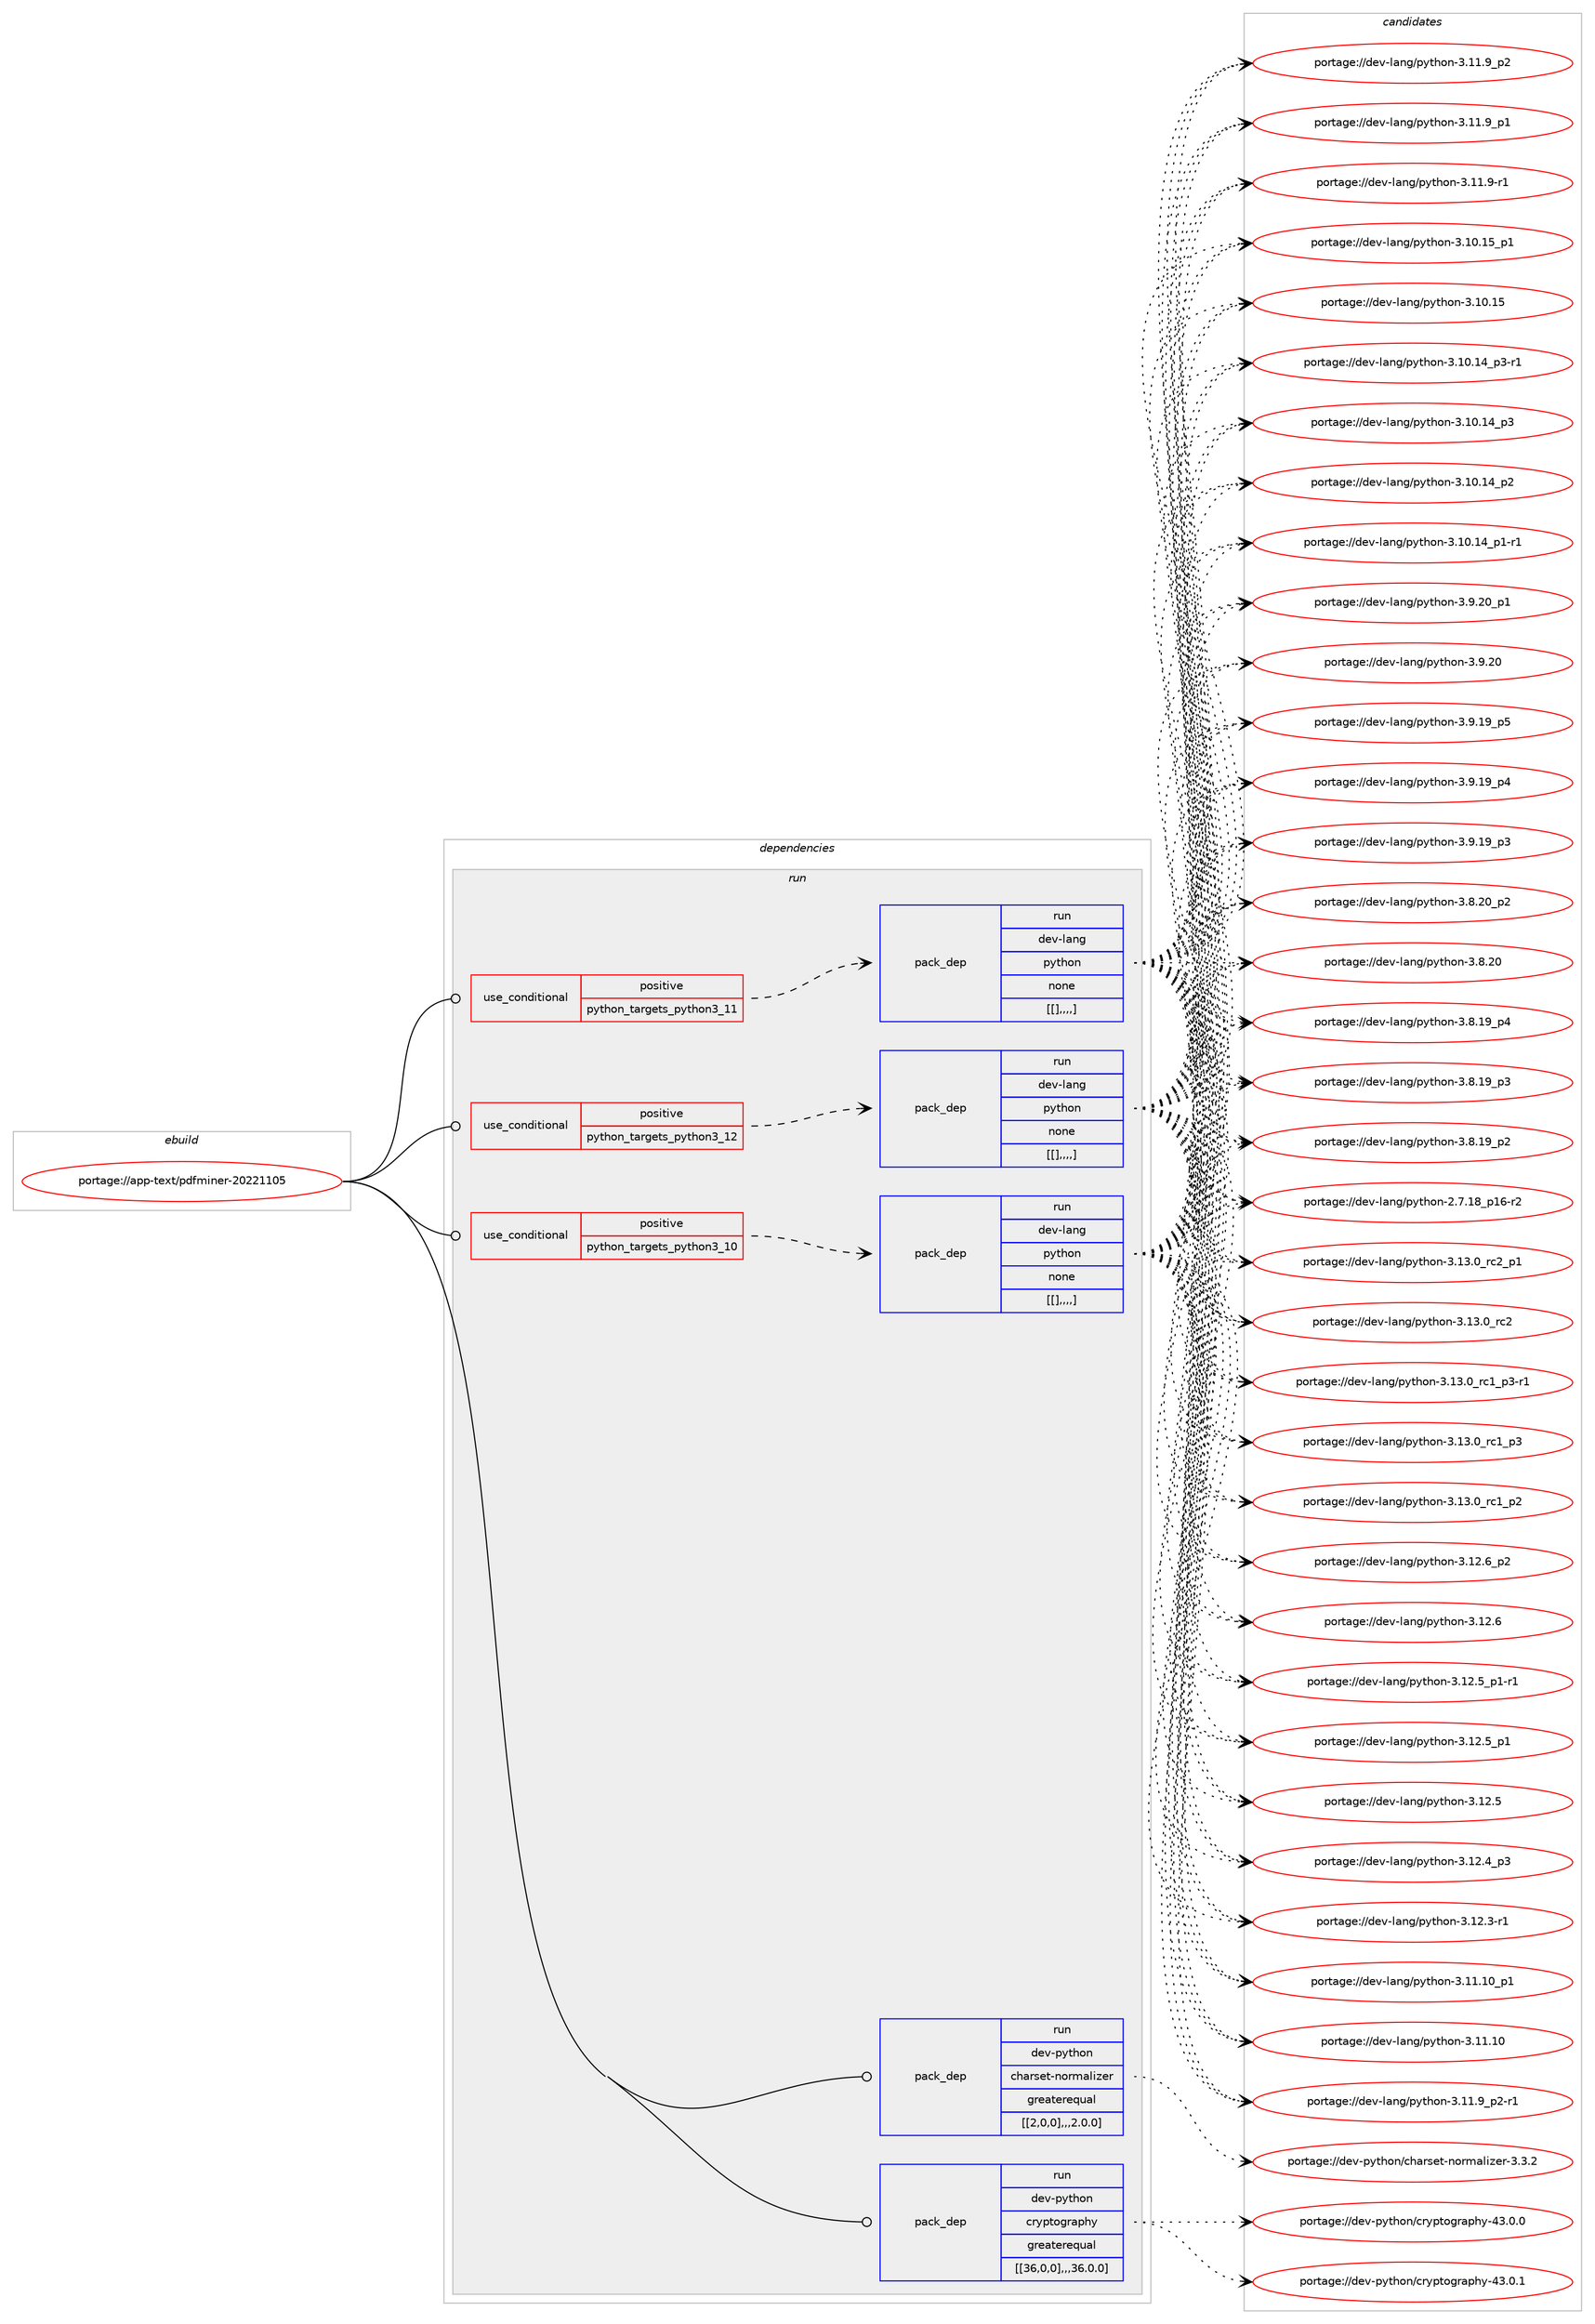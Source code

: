 digraph prolog {

# *************
# Graph options
# *************

newrank=true;
concentrate=true;
compound=true;
graph [rankdir=LR,fontname=Helvetica,fontsize=10,ranksep=1.5];#, ranksep=2.5, nodesep=0.2];
edge  [arrowhead=vee];
node  [fontname=Helvetica,fontsize=10];

# **********
# The ebuild
# **********

subgraph cluster_leftcol {
color=gray;
label=<<i>ebuild</i>>;
id [label="portage://app-text/pdfminer-20221105", color=red, width=4, href="../app-text/pdfminer-20221105.svg"];
}

# ****************
# The dependencies
# ****************

subgraph cluster_midcol {
color=gray;
label=<<i>dependencies</i>>;
subgraph cluster_compile {
fillcolor="#eeeeee";
style=filled;
label=<<i>compile</i>>;
}
subgraph cluster_compileandrun {
fillcolor="#eeeeee";
style=filled;
label=<<i>compile and run</i>>;
}
subgraph cluster_run {
fillcolor="#eeeeee";
style=filled;
label=<<i>run</i>>;
subgraph cond15660 {
dependency57146 [label=<<TABLE BORDER="0" CELLBORDER="1" CELLSPACING="0" CELLPADDING="4"><TR><TD ROWSPAN="3" CELLPADDING="10">use_conditional</TD></TR><TR><TD>positive</TD></TR><TR><TD>python_targets_python3_10</TD></TR></TABLE>>, shape=none, color=red];
subgraph pack40985 {
dependency57147 [label=<<TABLE BORDER="0" CELLBORDER="1" CELLSPACING="0" CELLPADDING="4" WIDTH="220"><TR><TD ROWSPAN="6" CELLPADDING="30">pack_dep</TD></TR><TR><TD WIDTH="110">run</TD></TR><TR><TD>dev-lang</TD></TR><TR><TD>python</TD></TR><TR><TD>none</TD></TR><TR><TD>[[],,,,]</TD></TR></TABLE>>, shape=none, color=blue];
}
dependency57146:e -> dependency57147:w [weight=20,style="dashed",arrowhead="vee"];
}
id:e -> dependency57146:w [weight=20,style="solid",arrowhead="odot"];
subgraph cond15661 {
dependency57148 [label=<<TABLE BORDER="0" CELLBORDER="1" CELLSPACING="0" CELLPADDING="4"><TR><TD ROWSPAN="3" CELLPADDING="10">use_conditional</TD></TR><TR><TD>positive</TD></TR><TR><TD>python_targets_python3_11</TD></TR></TABLE>>, shape=none, color=red];
subgraph pack40986 {
dependency57149 [label=<<TABLE BORDER="0" CELLBORDER="1" CELLSPACING="0" CELLPADDING="4" WIDTH="220"><TR><TD ROWSPAN="6" CELLPADDING="30">pack_dep</TD></TR><TR><TD WIDTH="110">run</TD></TR><TR><TD>dev-lang</TD></TR><TR><TD>python</TD></TR><TR><TD>none</TD></TR><TR><TD>[[],,,,]</TD></TR></TABLE>>, shape=none, color=blue];
}
dependency57148:e -> dependency57149:w [weight=20,style="dashed",arrowhead="vee"];
}
id:e -> dependency57148:w [weight=20,style="solid",arrowhead="odot"];
subgraph cond15662 {
dependency57150 [label=<<TABLE BORDER="0" CELLBORDER="1" CELLSPACING="0" CELLPADDING="4"><TR><TD ROWSPAN="3" CELLPADDING="10">use_conditional</TD></TR><TR><TD>positive</TD></TR><TR><TD>python_targets_python3_12</TD></TR></TABLE>>, shape=none, color=red];
subgraph pack40987 {
dependency57151 [label=<<TABLE BORDER="0" CELLBORDER="1" CELLSPACING="0" CELLPADDING="4" WIDTH="220"><TR><TD ROWSPAN="6" CELLPADDING="30">pack_dep</TD></TR><TR><TD WIDTH="110">run</TD></TR><TR><TD>dev-lang</TD></TR><TR><TD>python</TD></TR><TR><TD>none</TD></TR><TR><TD>[[],,,,]</TD></TR></TABLE>>, shape=none, color=blue];
}
dependency57150:e -> dependency57151:w [weight=20,style="dashed",arrowhead="vee"];
}
id:e -> dependency57150:w [weight=20,style="solid",arrowhead="odot"];
subgraph pack40988 {
dependency57152 [label=<<TABLE BORDER="0" CELLBORDER="1" CELLSPACING="0" CELLPADDING="4" WIDTH="220"><TR><TD ROWSPAN="6" CELLPADDING="30">pack_dep</TD></TR><TR><TD WIDTH="110">run</TD></TR><TR><TD>dev-python</TD></TR><TR><TD>charset-normalizer</TD></TR><TR><TD>greaterequal</TD></TR><TR><TD>[[2,0,0],,,2.0.0]</TD></TR></TABLE>>, shape=none, color=blue];
}
id:e -> dependency57152:w [weight=20,style="solid",arrowhead="odot"];
subgraph pack40989 {
dependency57153 [label=<<TABLE BORDER="0" CELLBORDER="1" CELLSPACING="0" CELLPADDING="4" WIDTH="220"><TR><TD ROWSPAN="6" CELLPADDING="30">pack_dep</TD></TR><TR><TD WIDTH="110">run</TD></TR><TR><TD>dev-python</TD></TR><TR><TD>cryptography</TD></TR><TR><TD>greaterequal</TD></TR><TR><TD>[[36,0,0],,,36.0.0]</TD></TR></TABLE>>, shape=none, color=blue];
}
id:e -> dependency57153:w [weight=20,style="solid",arrowhead="odot"];
}
}

# **************
# The candidates
# **************

subgraph cluster_choices {
rank=same;
color=gray;
label=<<i>candidates</i>>;

subgraph choice40985 {
color=black;
nodesep=1;
choice100101118451089711010347112121116104111110455146495146489511499509511249 [label="portage://dev-lang/python-3.13.0_rc2_p1", color=red, width=4,href="../dev-lang/python-3.13.0_rc2_p1.svg"];
choice10010111845108971101034711212111610411111045514649514648951149950 [label="portage://dev-lang/python-3.13.0_rc2", color=red, width=4,href="../dev-lang/python-3.13.0_rc2.svg"];
choice1001011184510897110103471121211161041111104551464951464895114994995112514511449 [label="portage://dev-lang/python-3.13.0_rc1_p3-r1", color=red, width=4,href="../dev-lang/python-3.13.0_rc1_p3-r1.svg"];
choice100101118451089711010347112121116104111110455146495146489511499499511251 [label="portage://dev-lang/python-3.13.0_rc1_p3", color=red, width=4,href="../dev-lang/python-3.13.0_rc1_p3.svg"];
choice100101118451089711010347112121116104111110455146495146489511499499511250 [label="portage://dev-lang/python-3.13.0_rc1_p2", color=red, width=4,href="../dev-lang/python-3.13.0_rc1_p2.svg"];
choice100101118451089711010347112121116104111110455146495046549511250 [label="portage://dev-lang/python-3.12.6_p2", color=red, width=4,href="../dev-lang/python-3.12.6_p2.svg"];
choice10010111845108971101034711212111610411111045514649504654 [label="portage://dev-lang/python-3.12.6", color=red, width=4,href="../dev-lang/python-3.12.6.svg"];
choice1001011184510897110103471121211161041111104551464950465395112494511449 [label="portage://dev-lang/python-3.12.5_p1-r1", color=red, width=4,href="../dev-lang/python-3.12.5_p1-r1.svg"];
choice100101118451089711010347112121116104111110455146495046539511249 [label="portage://dev-lang/python-3.12.5_p1", color=red, width=4,href="../dev-lang/python-3.12.5_p1.svg"];
choice10010111845108971101034711212111610411111045514649504653 [label="portage://dev-lang/python-3.12.5", color=red, width=4,href="../dev-lang/python-3.12.5.svg"];
choice100101118451089711010347112121116104111110455146495046529511251 [label="portage://dev-lang/python-3.12.4_p3", color=red, width=4,href="../dev-lang/python-3.12.4_p3.svg"];
choice100101118451089711010347112121116104111110455146495046514511449 [label="portage://dev-lang/python-3.12.3-r1", color=red, width=4,href="../dev-lang/python-3.12.3-r1.svg"];
choice10010111845108971101034711212111610411111045514649494649489511249 [label="portage://dev-lang/python-3.11.10_p1", color=red, width=4,href="../dev-lang/python-3.11.10_p1.svg"];
choice1001011184510897110103471121211161041111104551464949464948 [label="portage://dev-lang/python-3.11.10", color=red, width=4,href="../dev-lang/python-3.11.10.svg"];
choice1001011184510897110103471121211161041111104551464949465795112504511449 [label="portage://dev-lang/python-3.11.9_p2-r1", color=red, width=4,href="../dev-lang/python-3.11.9_p2-r1.svg"];
choice100101118451089711010347112121116104111110455146494946579511250 [label="portage://dev-lang/python-3.11.9_p2", color=red, width=4,href="../dev-lang/python-3.11.9_p2.svg"];
choice100101118451089711010347112121116104111110455146494946579511249 [label="portage://dev-lang/python-3.11.9_p1", color=red, width=4,href="../dev-lang/python-3.11.9_p1.svg"];
choice100101118451089711010347112121116104111110455146494946574511449 [label="portage://dev-lang/python-3.11.9-r1", color=red, width=4,href="../dev-lang/python-3.11.9-r1.svg"];
choice10010111845108971101034711212111610411111045514649484649539511249 [label="portage://dev-lang/python-3.10.15_p1", color=red, width=4,href="../dev-lang/python-3.10.15_p1.svg"];
choice1001011184510897110103471121211161041111104551464948464953 [label="portage://dev-lang/python-3.10.15", color=red, width=4,href="../dev-lang/python-3.10.15.svg"];
choice100101118451089711010347112121116104111110455146494846495295112514511449 [label="portage://dev-lang/python-3.10.14_p3-r1", color=red, width=4,href="../dev-lang/python-3.10.14_p3-r1.svg"];
choice10010111845108971101034711212111610411111045514649484649529511251 [label="portage://dev-lang/python-3.10.14_p3", color=red, width=4,href="../dev-lang/python-3.10.14_p3.svg"];
choice10010111845108971101034711212111610411111045514649484649529511250 [label="portage://dev-lang/python-3.10.14_p2", color=red, width=4,href="../dev-lang/python-3.10.14_p2.svg"];
choice100101118451089711010347112121116104111110455146494846495295112494511449 [label="portage://dev-lang/python-3.10.14_p1-r1", color=red, width=4,href="../dev-lang/python-3.10.14_p1-r1.svg"];
choice100101118451089711010347112121116104111110455146574650489511249 [label="portage://dev-lang/python-3.9.20_p1", color=red, width=4,href="../dev-lang/python-3.9.20_p1.svg"];
choice10010111845108971101034711212111610411111045514657465048 [label="portage://dev-lang/python-3.9.20", color=red, width=4,href="../dev-lang/python-3.9.20.svg"];
choice100101118451089711010347112121116104111110455146574649579511253 [label="portage://dev-lang/python-3.9.19_p5", color=red, width=4,href="../dev-lang/python-3.9.19_p5.svg"];
choice100101118451089711010347112121116104111110455146574649579511252 [label="portage://dev-lang/python-3.9.19_p4", color=red, width=4,href="../dev-lang/python-3.9.19_p4.svg"];
choice100101118451089711010347112121116104111110455146574649579511251 [label="portage://dev-lang/python-3.9.19_p3", color=red, width=4,href="../dev-lang/python-3.9.19_p3.svg"];
choice100101118451089711010347112121116104111110455146564650489511250 [label="portage://dev-lang/python-3.8.20_p2", color=red, width=4,href="../dev-lang/python-3.8.20_p2.svg"];
choice10010111845108971101034711212111610411111045514656465048 [label="portage://dev-lang/python-3.8.20", color=red, width=4,href="../dev-lang/python-3.8.20.svg"];
choice100101118451089711010347112121116104111110455146564649579511252 [label="portage://dev-lang/python-3.8.19_p4", color=red, width=4,href="../dev-lang/python-3.8.19_p4.svg"];
choice100101118451089711010347112121116104111110455146564649579511251 [label="portage://dev-lang/python-3.8.19_p3", color=red, width=4,href="../dev-lang/python-3.8.19_p3.svg"];
choice100101118451089711010347112121116104111110455146564649579511250 [label="portage://dev-lang/python-3.8.19_p2", color=red, width=4,href="../dev-lang/python-3.8.19_p2.svg"];
choice100101118451089711010347112121116104111110455046554649569511249544511450 [label="portage://dev-lang/python-2.7.18_p16-r2", color=red, width=4,href="../dev-lang/python-2.7.18_p16-r2.svg"];
dependency57147:e -> choice100101118451089711010347112121116104111110455146495146489511499509511249:w [style=dotted,weight="100"];
dependency57147:e -> choice10010111845108971101034711212111610411111045514649514648951149950:w [style=dotted,weight="100"];
dependency57147:e -> choice1001011184510897110103471121211161041111104551464951464895114994995112514511449:w [style=dotted,weight="100"];
dependency57147:e -> choice100101118451089711010347112121116104111110455146495146489511499499511251:w [style=dotted,weight="100"];
dependency57147:e -> choice100101118451089711010347112121116104111110455146495146489511499499511250:w [style=dotted,weight="100"];
dependency57147:e -> choice100101118451089711010347112121116104111110455146495046549511250:w [style=dotted,weight="100"];
dependency57147:e -> choice10010111845108971101034711212111610411111045514649504654:w [style=dotted,weight="100"];
dependency57147:e -> choice1001011184510897110103471121211161041111104551464950465395112494511449:w [style=dotted,weight="100"];
dependency57147:e -> choice100101118451089711010347112121116104111110455146495046539511249:w [style=dotted,weight="100"];
dependency57147:e -> choice10010111845108971101034711212111610411111045514649504653:w [style=dotted,weight="100"];
dependency57147:e -> choice100101118451089711010347112121116104111110455146495046529511251:w [style=dotted,weight="100"];
dependency57147:e -> choice100101118451089711010347112121116104111110455146495046514511449:w [style=dotted,weight="100"];
dependency57147:e -> choice10010111845108971101034711212111610411111045514649494649489511249:w [style=dotted,weight="100"];
dependency57147:e -> choice1001011184510897110103471121211161041111104551464949464948:w [style=dotted,weight="100"];
dependency57147:e -> choice1001011184510897110103471121211161041111104551464949465795112504511449:w [style=dotted,weight="100"];
dependency57147:e -> choice100101118451089711010347112121116104111110455146494946579511250:w [style=dotted,weight="100"];
dependency57147:e -> choice100101118451089711010347112121116104111110455146494946579511249:w [style=dotted,weight="100"];
dependency57147:e -> choice100101118451089711010347112121116104111110455146494946574511449:w [style=dotted,weight="100"];
dependency57147:e -> choice10010111845108971101034711212111610411111045514649484649539511249:w [style=dotted,weight="100"];
dependency57147:e -> choice1001011184510897110103471121211161041111104551464948464953:w [style=dotted,weight="100"];
dependency57147:e -> choice100101118451089711010347112121116104111110455146494846495295112514511449:w [style=dotted,weight="100"];
dependency57147:e -> choice10010111845108971101034711212111610411111045514649484649529511251:w [style=dotted,weight="100"];
dependency57147:e -> choice10010111845108971101034711212111610411111045514649484649529511250:w [style=dotted,weight="100"];
dependency57147:e -> choice100101118451089711010347112121116104111110455146494846495295112494511449:w [style=dotted,weight="100"];
dependency57147:e -> choice100101118451089711010347112121116104111110455146574650489511249:w [style=dotted,weight="100"];
dependency57147:e -> choice10010111845108971101034711212111610411111045514657465048:w [style=dotted,weight="100"];
dependency57147:e -> choice100101118451089711010347112121116104111110455146574649579511253:w [style=dotted,weight="100"];
dependency57147:e -> choice100101118451089711010347112121116104111110455146574649579511252:w [style=dotted,weight="100"];
dependency57147:e -> choice100101118451089711010347112121116104111110455146574649579511251:w [style=dotted,weight="100"];
dependency57147:e -> choice100101118451089711010347112121116104111110455146564650489511250:w [style=dotted,weight="100"];
dependency57147:e -> choice10010111845108971101034711212111610411111045514656465048:w [style=dotted,weight="100"];
dependency57147:e -> choice100101118451089711010347112121116104111110455146564649579511252:w [style=dotted,weight="100"];
dependency57147:e -> choice100101118451089711010347112121116104111110455146564649579511251:w [style=dotted,weight="100"];
dependency57147:e -> choice100101118451089711010347112121116104111110455146564649579511250:w [style=dotted,weight="100"];
dependency57147:e -> choice100101118451089711010347112121116104111110455046554649569511249544511450:w [style=dotted,weight="100"];
}
subgraph choice40986 {
color=black;
nodesep=1;
choice100101118451089711010347112121116104111110455146495146489511499509511249 [label="portage://dev-lang/python-3.13.0_rc2_p1", color=red, width=4,href="../dev-lang/python-3.13.0_rc2_p1.svg"];
choice10010111845108971101034711212111610411111045514649514648951149950 [label="portage://dev-lang/python-3.13.0_rc2", color=red, width=4,href="../dev-lang/python-3.13.0_rc2.svg"];
choice1001011184510897110103471121211161041111104551464951464895114994995112514511449 [label="portage://dev-lang/python-3.13.0_rc1_p3-r1", color=red, width=4,href="../dev-lang/python-3.13.0_rc1_p3-r1.svg"];
choice100101118451089711010347112121116104111110455146495146489511499499511251 [label="portage://dev-lang/python-3.13.0_rc1_p3", color=red, width=4,href="../dev-lang/python-3.13.0_rc1_p3.svg"];
choice100101118451089711010347112121116104111110455146495146489511499499511250 [label="portage://dev-lang/python-3.13.0_rc1_p2", color=red, width=4,href="../dev-lang/python-3.13.0_rc1_p2.svg"];
choice100101118451089711010347112121116104111110455146495046549511250 [label="portage://dev-lang/python-3.12.6_p2", color=red, width=4,href="../dev-lang/python-3.12.6_p2.svg"];
choice10010111845108971101034711212111610411111045514649504654 [label="portage://dev-lang/python-3.12.6", color=red, width=4,href="../dev-lang/python-3.12.6.svg"];
choice1001011184510897110103471121211161041111104551464950465395112494511449 [label="portage://dev-lang/python-3.12.5_p1-r1", color=red, width=4,href="../dev-lang/python-3.12.5_p1-r1.svg"];
choice100101118451089711010347112121116104111110455146495046539511249 [label="portage://dev-lang/python-3.12.5_p1", color=red, width=4,href="../dev-lang/python-3.12.5_p1.svg"];
choice10010111845108971101034711212111610411111045514649504653 [label="portage://dev-lang/python-3.12.5", color=red, width=4,href="../dev-lang/python-3.12.5.svg"];
choice100101118451089711010347112121116104111110455146495046529511251 [label="portage://dev-lang/python-3.12.4_p3", color=red, width=4,href="../dev-lang/python-3.12.4_p3.svg"];
choice100101118451089711010347112121116104111110455146495046514511449 [label="portage://dev-lang/python-3.12.3-r1", color=red, width=4,href="../dev-lang/python-3.12.3-r1.svg"];
choice10010111845108971101034711212111610411111045514649494649489511249 [label="portage://dev-lang/python-3.11.10_p1", color=red, width=4,href="../dev-lang/python-3.11.10_p1.svg"];
choice1001011184510897110103471121211161041111104551464949464948 [label="portage://dev-lang/python-3.11.10", color=red, width=4,href="../dev-lang/python-3.11.10.svg"];
choice1001011184510897110103471121211161041111104551464949465795112504511449 [label="portage://dev-lang/python-3.11.9_p2-r1", color=red, width=4,href="../dev-lang/python-3.11.9_p2-r1.svg"];
choice100101118451089711010347112121116104111110455146494946579511250 [label="portage://dev-lang/python-3.11.9_p2", color=red, width=4,href="../dev-lang/python-3.11.9_p2.svg"];
choice100101118451089711010347112121116104111110455146494946579511249 [label="portage://dev-lang/python-3.11.9_p1", color=red, width=4,href="../dev-lang/python-3.11.9_p1.svg"];
choice100101118451089711010347112121116104111110455146494946574511449 [label="portage://dev-lang/python-3.11.9-r1", color=red, width=4,href="../dev-lang/python-3.11.9-r1.svg"];
choice10010111845108971101034711212111610411111045514649484649539511249 [label="portage://dev-lang/python-3.10.15_p1", color=red, width=4,href="../dev-lang/python-3.10.15_p1.svg"];
choice1001011184510897110103471121211161041111104551464948464953 [label="portage://dev-lang/python-3.10.15", color=red, width=4,href="../dev-lang/python-3.10.15.svg"];
choice100101118451089711010347112121116104111110455146494846495295112514511449 [label="portage://dev-lang/python-3.10.14_p3-r1", color=red, width=4,href="../dev-lang/python-3.10.14_p3-r1.svg"];
choice10010111845108971101034711212111610411111045514649484649529511251 [label="portage://dev-lang/python-3.10.14_p3", color=red, width=4,href="../dev-lang/python-3.10.14_p3.svg"];
choice10010111845108971101034711212111610411111045514649484649529511250 [label="portage://dev-lang/python-3.10.14_p2", color=red, width=4,href="../dev-lang/python-3.10.14_p2.svg"];
choice100101118451089711010347112121116104111110455146494846495295112494511449 [label="portage://dev-lang/python-3.10.14_p1-r1", color=red, width=4,href="../dev-lang/python-3.10.14_p1-r1.svg"];
choice100101118451089711010347112121116104111110455146574650489511249 [label="portage://dev-lang/python-3.9.20_p1", color=red, width=4,href="../dev-lang/python-3.9.20_p1.svg"];
choice10010111845108971101034711212111610411111045514657465048 [label="portage://dev-lang/python-3.9.20", color=red, width=4,href="../dev-lang/python-3.9.20.svg"];
choice100101118451089711010347112121116104111110455146574649579511253 [label="portage://dev-lang/python-3.9.19_p5", color=red, width=4,href="../dev-lang/python-3.9.19_p5.svg"];
choice100101118451089711010347112121116104111110455146574649579511252 [label="portage://dev-lang/python-3.9.19_p4", color=red, width=4,href="../dev-lang/python-3.9.19_p4.svg"];
choice100101118451089711010347112121116104111110455146574649579511251 [label="portage://dev-lang/python-3.9.19_p3", color=red, width=4,href="../dev-lang/python-3.9.19_p3.svg"];
choice100101118451089711010347112121116104111110455146564650489511250 [label="portage://dev-lang/python-3.8.20_p2", color=red, width=4,href="../dev-lang/python-3.8.20_p2.svg"];
choice10010111845108971101034711212111610411111045514656465048 [label="portage://dev-lang/python-3.8.20", color=red, width=4,href="../dev-lang/python-3.8.20.svg"];
choice100101118451089711010347112121116104111110455146564649579511252 [label="portage://dev-lang/python-3.8.19_p4", color=red, width=4,href="../dev-lang/python-3.8.19_p4.svg"];
choice100101118451089711010347112121116104111110455146564649579511251 [label="portage://dev-lang/python-3.8.19_p3", color=red, width=4,href="../dev-lang/python-3.8.19_p3.svg"];
choice100101118451089711010347112121116104111110455146564649579511250 [label="portage://dev-lang/python-3.8.19_p2", color=red, width=4,href="../dev-lang/python-3.8.19_p2.svg"];
choice100101118451089711010347112121116104111110455046554649569511249544511450 [label="portage://dev-lang/python-2.7.18_p16-r2", color=red, width=4,href="../dev-lang/python-2.7.18_p16-r2.svg"];
dependency57149:e -> choice100101118451089711010347112121116104111110455146495146489511499509511249:w [style=dotted,weight="100"];
dependency57149:e -> choice10010111845108971101034711212111610411111045514649514648951149950:w [style=dotted,weight="100"];
dependency57149:e -> choice1001011184510897110103471121211161041111104551464951464895114994995112514511449:w [style=dotted,weight="100"];
dependency57149:e -> choice100101118451089711010347112121116104111110455146495146489511499499511251:w [style=dotted,weight="100"];
dependency57149:e -> choice100101118451089711010347112121116104111110455146495146489511499499511250:w [style=dotted,weight="100"];
dependency57149:e -> choice100101118451089711010347112121116104111110455146495046549511250:w [style=dotted,weight="100"];
dependency57149:e -> choice10010111845108971101034711212111610411111045514649504654:w [style=dotted,weight="100"];
dependency57149:e -> choice1001011184510897110103471121211161041111104551464950465395112494511449:w [style=dotted,weight="100"];
dependency57149:e -> choice100101118451089711010347112121116104111110455146495046539511249:w [style=dotted,weight="100"];
dependency57149:e -> choice10010111845108971101034711212111610411111045514649504653:w [style=dotted,weight="100"];
dependency57149:e -> choice100101118451089711010347112121116104111110455146495046529511251:w [style=dotted,weight="100"];
dependency57149:e -> choice100101118451089711010347112121116104111110455146495046514511449:w [style=dotted,weight="100"];
dependency57149:e -> choice10010111845108971101034711212111610411111045514649494649489511249:w [style=dotted,weight="100"];
dependency57149:e -> choice1001011184510897110103471121211161041111104551464949464948:w [style=dotted,weight="100"];
dependency57149:e -> choice1001011184510897110103471121211161041111104551464949465795112504511449:w [style=dotted,weight="100"];
dependency57149:e -> choice100101118451089711010347112121116104111110455146494946579511250:w [style=dotted,weight="100"];
dependency57149:e -> choice100101118451089711010347112121116104111110455146494946579511249:w [style=dotted,weight="100"];
dependency57149:e -> choice100101118451089711010347112121116104111110455146494946574511449:w [style=dotted,weight="100"];
dependency57149:e -> choice10010111845108971101034711212111610411111045514649484649539511249:w [style=dotted,weight="100"];
dependency57149:e -> choice1001011184510897110103471121211161041111104551464948464953:w [style=dotted,weight="100"];
dependency57149:e -> choice100101118451089711010347112121116104111110455146494846495295112514511449:w [style=dotted,weight="100"];
dependency57149:e -> choice10010111845108971101034711212111610411111045514649484649529511251:w [style=dotted,weight="100"];
dependency57149:e -> choice10010111845108971101034711212111610411111045514649484649529511250:w [style=dotted,weight="100"];
dependency57149:e -> choice100101118451089711010347112121116104111110455146494846495295112494511449:w [style=dotted,weight="100"];
dependency57149:e -> choice100101118451089711010347112121116104111110455146574650489511249:w [style=dotted,weight="100"];
dependency57149:e -> choice10010111845108971101034711212111610411111045514657465048:w [style=dotted,weight="100"];
dependency57149:e -> choice100101118451089711010347112121116104111110455146574649579511253:w [style=dotted,weight="100"];
dependency57149:e -> choice100101118451089711010347112121116104111110455146574649579511252:w [style=dotted,weight="100"];
dependency57149:e -> choice100101118451089711010347112121116104111110455146574649579511251:w [style=dotted,weight="100"];
dependency57149:e -> choice100101118451089711010347112121116104111110455146564650489511250:w [style=dotted,weight="100"];
dependency57149:e -> choice10010111845108971101034711212111610411111045514656465048:w [style=dotted,weight="100"];
dependency57149:e -> choice100101118451089711010347112121116104111110455146564649579511252:w [style=dotted,weight="100"];
dependency57149:e -> choice100101118451089711010347112121116104111110455146564649579511251:w [style=dotted,weight="100"];
dependency57149:e -> choice100101118451089711010347112121116104111110455146564649579511250:w [style=dotted,weight="100"];
dependency57149:e -> choice100101118451089711010347112121116104111110455046554649569511249544511450:w [style=dotted,weight="100"];
}
subgraph choice40987 {
color=black;
nodesep=1;
choice100101118451089711010347112121116104111110455146495146489511499509511249 [label="portage://dev-lang/python-3.13.0_rc2_p1", color=red, width=4,href="../dev-lang/python-3.13.0_rc2_p1.svg"];
choice10010111845108971101034711212111610411111045514649514648951149950 [label="portage://dev-lang/python-3.13.0_rc2", color=red, width=4,href="../dev-lang/python-3.13.0_rc2.svg"];
choice1001011184510897110103471121211161041111104551464951464895114994995112514511449 [label="portage://dev-lang/python-3.13.0_rc1_p3-r1", color=red, width=4,href="../dev-lang/python-3.13.0_rc1_p3-r1.svg"];
choice100101118451089711010347112121116104111110455146495146489511499499511251 [label="portage://dev-lang/python-3.13.0_rc1_p3", color=red, width=4,href="../dev-lang/python-3.13.0_rc1_p3.svg"];
choice100101118451089711010347112121116104111110455146495146489511499499511250 [label="portage://dev-lang/python-3.13.0_rc1_p2", color=red, width=4,href="../dev-lang/python-3.13.0_rc1_p2.svg"];
choice100101118451089711010347112121116104111110455146495046549511250 [label="portage://dev-lang/python-3.12.6_p2", color=red, width=4,href="../dev-lang/python-3.12.6_p2.svg"];
choice10010111845108971101034711212111610411111045514649504654 [label="portage://dev-lang/python-3.12.6", color=red, width=4,href="../dev-lang/python-3.12.6.svg"];
choice1001011184510897110103471121211161041111104551464950465395112494511449 [label="portage://dev-lang/python-3.12.5_p1-r1", color=red, width=4,href="../dev-lang/python-3.12.5_p1-r1.svg"];
choice100101118451089711010347112121116104111110455146495046539511249 [label="portage://dev-lang/python-3.12.5_p1", color=red, width=4,href="../dev-lang/python-3.12.5_p1.svg"];
choice10010111845108971101034711212111610411111045514649504653 [label="portage://dev-lang/python-3.12.5", color=red, width=4,href="../dev-lang/python-3.12.5.svg"];
choice100101118451089711010347112121116104111110455146495046529511251 [label="portage://dev-lang/python-3.12.4_p3", color=red, width=4,href="../dev-lang/python-3.12.4_p3.svg"];
choice100101118451089711010347112121116104111110455146495046514511449 [label="portage://dev-lang/python-3.12.3-r1", color=red, width=4,href="../dev-lang/python-3.12.3-r1.svg"];
choice10010111845108971101034711212111610411111045514649494649489511249 [label="portage://dev-lang/python-3.11.10_p1", color=red, width=4,href="../dev-lang/python-3.11.10_p1.svg"];
choice1001011184510897110103471121211161041111104551464949464948 [label="portage://dev-lang/python-3.11.10", color=red, width=4,href="../dev-lang/python-3.11.10.svg"];
choice1001011184510897110103471121211161041111104551464949465795112504511449 [label="portage://dev-lang/python-3.11.9_p2-r1", color=red, width=4,href="../dev-lang/python-3.11.9_p2-r1.svg"];
choice100101118451089711010347112121116104111110455146494946579511250 [label="portage://dev-lang/python-3.11.9_p2", color=red, width=4,href="../dev-lang/python-3.11.9_p2.svg"];
choice100101118451089711010347112121116104111110455146494946579511249 [label="portage://dev-lang/python-3.11.9_p1", color=red, width=4,href="../dev-lang/python-3.11.9_p1.svg"];
choice100101118451089711010347112121116104111110455146494946574511449 [label="portage://dev-lang/python-3.11.9-r1", color=red, width=4,href="../dev-lang/python-3.11.9-r1.svg"];
choice10010111845108971101034711212111610411111045514649484649539511249 [label="portage://dev-lang/python-3.10.15_p1", color=red, width=4,href="../dev-lang/python-3.10.15_p1.svg"];
choice1001011184510897110103471121211161041111104551464948464953 [label="portage://dev-lang/python-3.10.15", color=red, width=4,href="../dev-lang/python-3.10.15.svg"];
choice100101118451089711010347112121116104111110455146494846495295112514511449 [label="portage://dev-lang/python-3.10.14_p3-r1", color=red, width=4,href="../dev-lang/python-3.10.14_p3-r1.svg"];
choice10010111845108971101034711212111610411111045514649484649529511251 [label="portage://dev-lang/python-3.10.14_p3", color=red, width=4,href="../dev-lang/python-3.10.14_p3.svg"];
choice10010111845108971101034711212111610411111045514649484649529511250 [label="portage://dev-lang/python-3.10.14_p2", color=red, width=4,href="../dev-lang/python-3.10.14_p2.svg"];
choice100101118451089711010347112121116104111110455146494846495295112494511449 [label="portage://dev-lang/python-3.10.14_p1-r1", color=red, width=4,href="../dev-lang/python-3.10.14_p1-r1.svg"];
choice100101118451089711010347112121116104111110455146574650489511249 [label="portage://dev-lang/python-3.9.20_p1", color=red, width=4,href="../dev-lang/python-3.9.20_p1.svg"];
choice10010111845108971101034711212111610411111045514657465048 [label="portage://dev-lang/python-3.9.20", color=red, width=4,href="../dev-lang/python-3.9.20.svg"];
choice100101118451089711010347112121116104111110455146574649579511253 [label="portage://dev-lang/python-3.9.19_p5", color=red, width=4,href="../dev-lang/python-3.9.19_p5.svg"];
choice100101118451089711010347112121116104111110455146574649579511252 [label="portage://dev-lang/python-3.9.19_p4", color=red, width=4,href="../dev-lang/python-3.9.19_p4.svg"];
choice100101118451089711010347112121116104111110455146574649579511251 [label="portage://dev-lang/python-3.9.19_p3", color=red, width=4,href="../dev-lang/python-3.9.19_p3.svg"];
choice100101118451089711010347112121116104111110455146564650489511250 [label="portage://dev-lang/python-3.8.20_p2", color=red, width=4,href="../dev-lang/python-3.8.20_p2.svg"];
choice10010111845108971101034711212111610411111045514656465048 [label="portage://dev-lang/python-3.8.20", color=red, width=4,href="../dev-lang/python-3.8.20.svg"];
choice100101118451089711010347112121116104111110455146564649579511252 [label="portage://dev-lang/python-3.8.19_p4", color=red, width=4,href="../dev-lang/python-3.8.19_p4.svg"];
choice100101118451089711010347112121116104111110455146564649579511251 [label="portage://dev-lang/python-3.8.19_p3", color=red, width=4,href="../dev-lang/python-3.8.19_p3.svg"];
choice100101118451089711010347112121116104111110455146564649579511250 [label="portage://dev-lang/python-3.8.19_p2", color=red, width=4,href="../dev-lang/python-3.8.19_p2.svg"];
choice100101118451089711010347112121116104111110455046554649569511249544511450 [label="portage://dev-lang/python-2.7.18_p16-r2", color=red, width=4,href="../dev-lang/python-2.7.18_p16-r2.svg"];
dependency57151:e -> choice100101118451089711010347112121116104111110455146495146489511499509511249:w [style=dotted,weight="100"];
dependency57151:e -> choice10010111845108971101034711212111610411111045514649514648951149950:w [style=dotted,weight="100"];
dependency57151:e -> choice1001011184510897110103471121211161041111104551464951464895114994995112514511449:w [style=dotted,weight="100"];
dependency57151:e -> choice100101118451089711010347112121116104111110455146495146489511499499511251:w [style=dotted,weight="100"];
dependency57151:e -> choice100101118451089711010347112121116104111110455146495146489511499499511250:w [style=dotted,weight="100"];
dependency57151:e -> choice100101118451089711010347112121116104111110455146495046549511250:w [style=dotted,weight="100"];
dependency57151:e -> choice10010111845108971101034711212111610411111045514649504654:w [style=dotted,weight="100"];
dependency57151:e -> choice1001011184510897110103471121211161041111104551464950465395112494511449:w [style=dotted,weight="100"];
dependency57151:e -> choice100101118451089711010347112121116104111110455146495046539511249:w [style=dotted,weight="100"];
dependency57151:e -> choice10010111845108971101034711212111610411111045514649504653:w [style=dotted,weight="100"];
dependency57151:e -> choice100101118451089711010347112121116104111110455146495046529511251:w [style=dotted,weight="100"];
dependency57151:e -> choice100101118451089711010347112121116104111110455146495046514511449:w [style=dotted,weight="100"];
dependency57151:e -> choice10010111845108971101034711212111610411111045514649494649489511249:w [style=dotted,weight="100"];
dependency57151:e -> choice1001011184510897110103471121211161041111104551464949464948:w [style=dotted,weight="100"];
dependency57151:e -> choice1001011184510897110103471121211161041111104551464949465795112504511449:w [style=dotted,weight="100"];
dependency57151:e -> choice100101118451089711010347112121116104111110455146494946579511250:w [style=dotted,weight="100"];
dependency57151:e -> choice100101118451089711010347112121116104111110455146494946579511249:w [style=dotted,weight="100"];
dependency57151:e -> choice100101118451089711010347112121116104111110455146494946574511449:w [style=dotted,weight="100"];
dependency57151:e -> choice10010111845108971101034711212111610411111045514649484649539511249:w [style=dotted,weight="100"];
dependency57151:e -> choice1001011184510897110103471121211161041111104551464948464953:w [style=dotted,weight="100"];
dependency57151:e -> choice100101118451089711010347112121116104111110455146494846495295112514511449:w [style=dotted,weight="100"];
dependency57151:e -> choice10010111845108971101034711212111610411111045514649484649529511251:w [style=dotted,weight="100"];
dependency57151:e -> choice10010111845108971101034711212111610411111045514649484649529511250:w [style=dotted,weight="100"];
dependency57151:e -> choice100101118451089711010347112121116104111110455146494846495295112494511449:w [style=dotted,weight="100"];
dependency57151:e -> choice100101118451089711010347112121116104111110455146574650489511249:w [style=dotted,weight="100"];
dependency57151:e -> choice10010111845108971101034711212111610411111045514657465048:w [style=dotted,weight="100"];
dependency57151:e -> choice100101118451089711010347112121116104111110455146574649579511253:w [style=dotted,weight="100"];
dependency57151:e -> choice100101118451089711010347112121116104111110455146574649579511252:w [style=dotted,weight="100"];
dependency57151:e -> choice100101118451089711010347112121116104111110455146574649579511251:w [style=dotted,weight="100"];
dependency57151:e -> choice100101118451089711010347112121116104111110455146564650489511250:w [style=dotted,weight="100"];
dependency57151:e -> choice10010111845108971101034711212111610411111045514656465048:w [style=dotted,weight="100"];
dependency57151:e -> choice100101118451089711010347112121116104111110455146564649579511252:w [style=dotted,weight="100"];
dependency57151:e -> choice100101118451089711010347112121116104111110455146564649579511251:w [style=dotted,weight="100"];
dependency57151:e -> choice100101118451089711010347112121116104111110455146564649579511250:w [style=dotted,weight="100"];
dependency57151:e -> choice100101118451089711010347112121116104111110455046554649569511249544511450:w [style=dotted,weight="100"];
}
subgraph choice40988 {
color=black;
nodesep=1;
choice100101118451121211161041111104799104971141151011164511011111410997108105122101114455146514650 [label="portage://dev-python/charset-normalizer-3.3.2", color=red, width=4,href="../dev-python/charset-normalizer-3.3.2.svg"];
dependency57152:e -> choice100101118451121211161041111104799104971141151011164511011111410997108105122101114455146514650:w [style=dotted,weight="100"];
}
subgraph choice40989 {
color=black;
nodesep=1;
choice1001011184511212111610411111047991141211121161111031149711210412145525146484649 [label="portage://dev-python/cryptography-43.0.1", color=red, width=4,href="../dev-python/cryptography-43.0.1.svg"];
choice1001011184511212111610411111047991141211121161111031149711210412145525146484648 [label="portage://dev-python/cryptography-43.0.0", color=red, width=4,href="../dev-python/cryptography-43.0.0.svg"];
dependency57153:e -> choice1001011184511212111610411111047991141211121161111031149711210412145525146484649:w [style=dotted,weight="100"];
dependency57153:e -> choice1001011184511212111610411111047991141211121161111031149711210412145525146484648:w [style=dotted,weight="100"];
}
}

}
